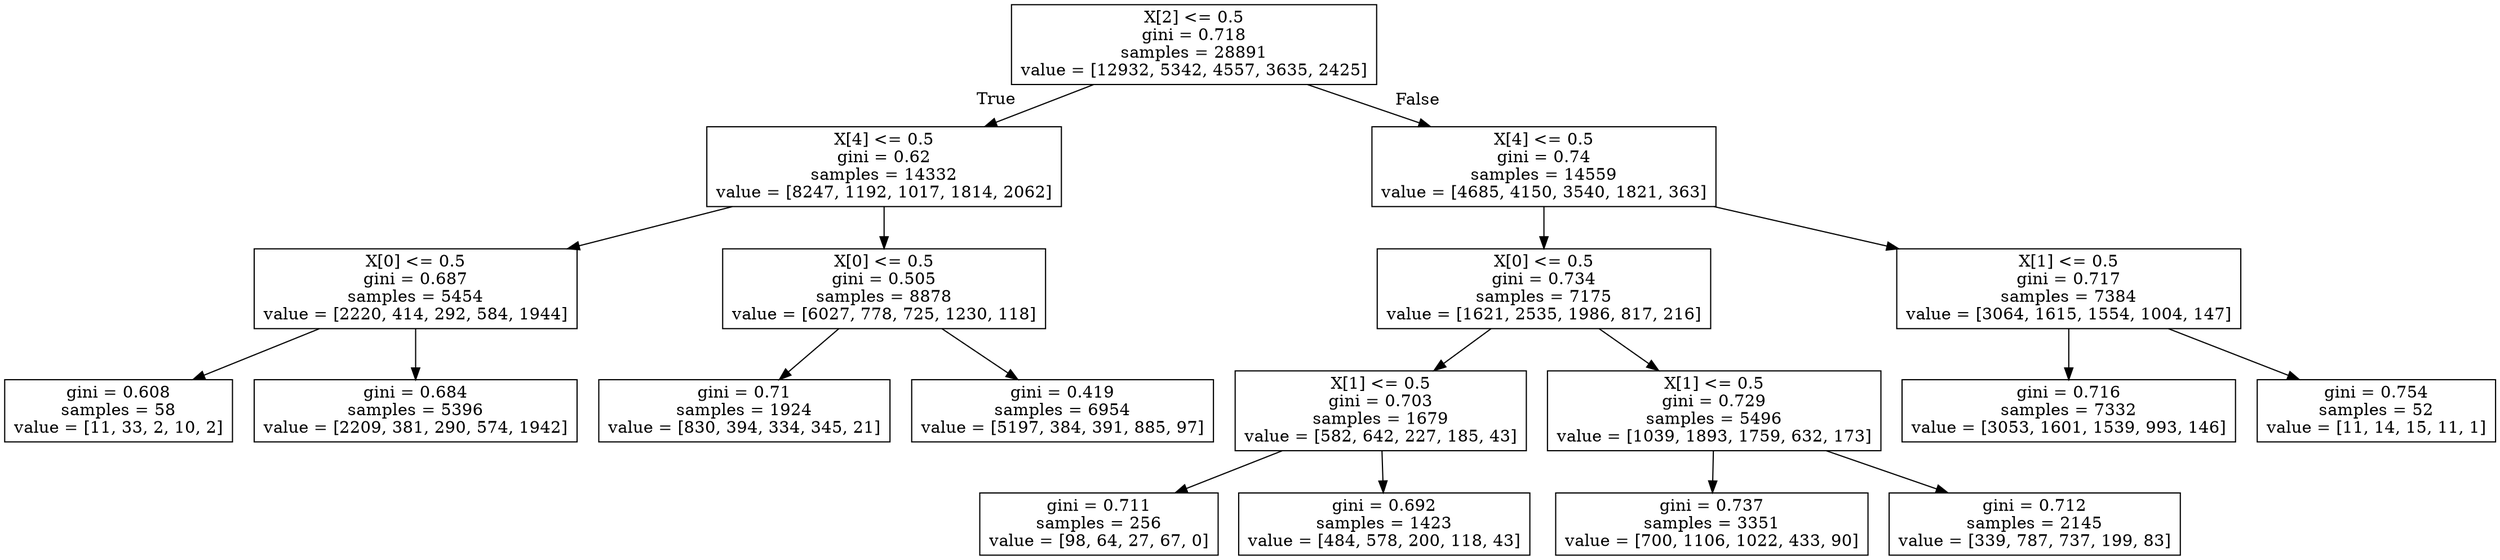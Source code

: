 digraph Tree {
node [shape=box] ;
0 [label="X[2] <= 0.5\ngini = 0.718\nsamples = 28891\nvalue = [12932, 5342, 4557, 3635, 2425]"] ;
1 [label="X[4] <= 0.5\ngini = 0.62\nsamples = 14332\nvalue = [8247, 1192, 1017, 1814, 2062]"] ;
0 -> 1 [labeldistance=2.5, labelangle=45, headlabel="True"] ;
2 [label="X[0] <= 0.5\ngini = 0.687\nsamples = 5454\nvalue = [2220, 414, 292, 584, 1944]"] ;
1 -> 2 ;
3 [label="gini = 0.608\nsamples = 58\nvalue = [11, 33, 2, 10, 2]"] ;
2 -> 3 ;
4 [label="gini = 0.684\nsamples = 5396\nvalue = [2209, 381, 290, 574, 1942]"] ;
2 -> 4 ;
5 [label="X[0] <= 0.5\ngini = 0.505\nsamples = 8878\nvalue = [6027, 778, 725, 1230, 118]"] ;
1 -> 5 ;
6 [label="gini = 0.71\nsamples = 1924\nvalue = [830, 394, 334, 345, 21]"] ;
5 -> 6 ;
7 [label="gini = 0.419\nsamples = 6954\nvalue = [5197, 384, 391, 885, 97]"] ;
5 -> 7 ;
8 [label="X[4] <= 0.5\ngini = 0.74\nsamples = 14559\nvalue = [4685, 4150, 3540, 1821, 363]"] ;
0 -> 8 [labeldistance=2.5, labelangle=-45, headlabel="False"] ;
9 [label="X[0] <= 0.5\ngini = 0.734\nsamples = 7175\nvalue = [1621, 2535, 1986, 817, 216]"] ;
8 -> 9 ;
10 [label="X[1] <= 0.5\ngini = 0.703\nsamples = 1679\nvalue = [582, 642, 227, 185, 43]"] ;
9 -> 10 ;
11 [label="gini = 0.711\nsamples = 256\nvalue = [98, 64, 27, 67, 0]"] ;
10 -> 11 ;
12 [label="gini = 0.692\nsamples = 1423\nvalue = [484, 578, 200, 118, 43]"] ;
10 -> 12 ;
13 [label="X[1] <= 0.5\ngini = 0.729\nsamples = 5496\nvalue = [1039, 1893, 1759, 632, 173]"] ;
9 -> 13 ;
14 [label="gini = 0.737\nsamples = 3351\nvalue = [700, 1106, 1022, 433, 90]"] ;
13 -> 14 ;
15 [label="gini = 0.712\nsamples = 2145\nvalue = [339, 787, 737, 199, 83]"] ;
13 -> 15 ;
16 [label="X[1] <= 0.5\ngini = 0.717\nsamples = 7384\nvalue = [3064, 1615, 1554, 1004, 147]"] ;
8 -> 16 ;
17 [label="gini = 0.716\nsamples = 7332\nvalue = [3053, 1601, 1539, 993, 146]"] ;
16 -> 17 ;
18 [label="gini = 0.754\nsamples = 52\nvalue = [11, 14, 15, 11, 1]"] ;
16 -> 18 ;
}